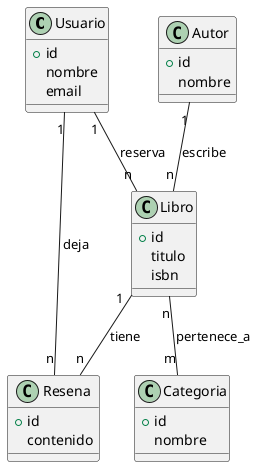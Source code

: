 @startuml

class Usuario {
    +id
    nombre
    email
}

class Autor {
    +id
    nombre
}

class Libro {
    +id
    titulo
    isbn
}

class Resena {
    +id
    contenido
}

class Categoria {
    +id
    nombre
}

Usuario "1" -- "n" Libro : reserva
Usuario "1" -- "n" Resena : deja
Autor "1" -- "n" Libro : escribe
Libro "1" -- "n" Resena : tiene
Libro "n" -- "m" Categoria : pertenece_a

@enduml
#hora de inicio 10:25 fin 10:40